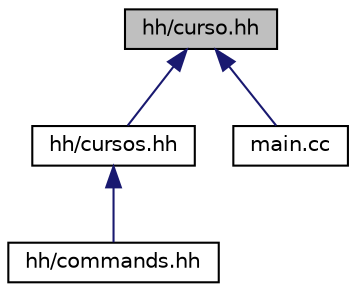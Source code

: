 digraph "hh/curso.hh"
{
 // INTERACTIVE_SVG=YES
 // LATEX_PDF_SIZE
  edge [fontname="Helvetica",fontsize="10",labelfontname="Helvetica",labelfontsize="10"];
  node [fontname="Helvetica",fontsize="10",shape=record];
  Node1 [label="hh/curso.hh",height=0.2,width=0.4,color="black", fillcolor="grey75", style="filled", fontcolor="black",tooltip=" "];
  Node1 -> Node2 [dir="back",color="midnightblue",fontsize="10",style="solid",fontname="Helvetica"];
  Node2 [label="hh/cursos.hh",height=0.2,width=0.4,color="black", fillcolor="white", style="filled",URL="$cursos_8hh.html",tooltip=" "];
  Node2 -> Node3 [dir="back",color="midnightblue",fontsize="10",style="solid",fontname="Helvetica"];
  Node3 [label="hh/commands.hh",height=0.2,width=0.4,color="black", fillcolor="white", style="filled",URL="$commands_8hh.html",tooltip=" "];
  Node1 -> Node4 [dir="back",color="midnightblue",fontsize="10",style="solid",fontname="Helvetica"];
  Node4 [label="main.cc",height=0.2,width=0.4,color="black", fillcolor="white", style="filled",URL="$main_8cc.html",tooltip=" "];
}

